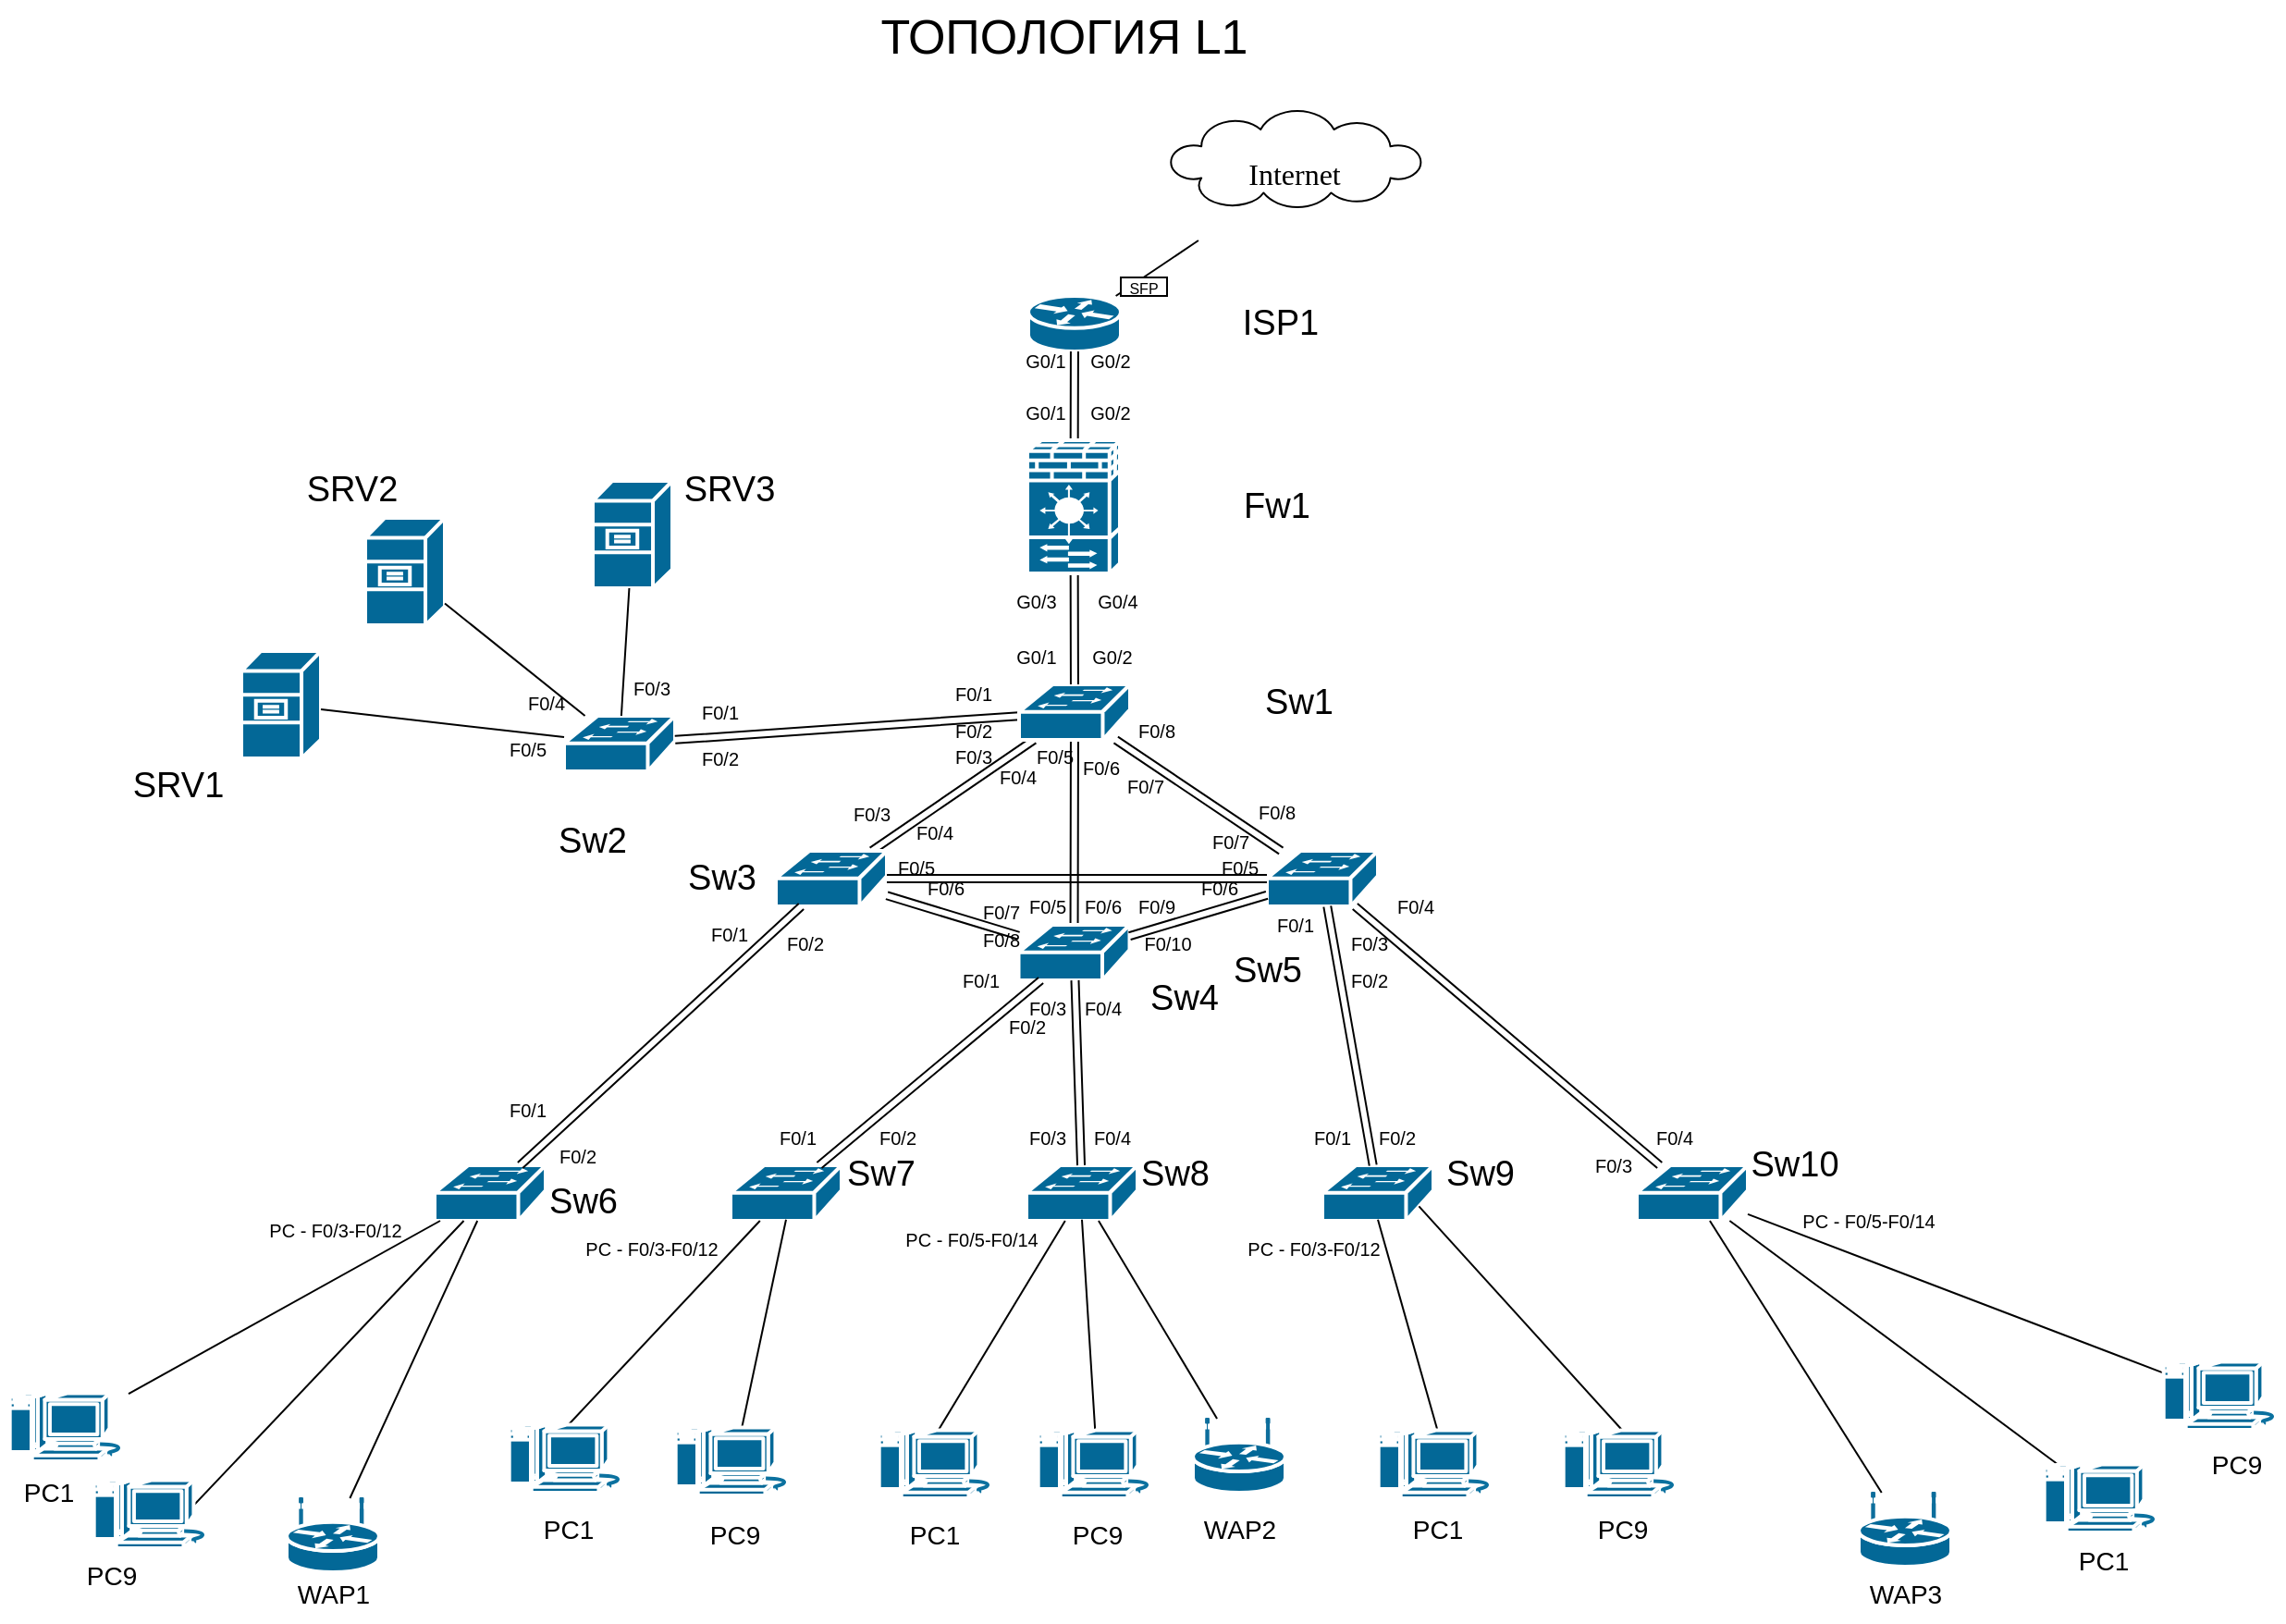 <mxfile version="24.3.1" type="google">
  <diagram name="Страница — 1" id="L74SnRRmwq9o9S75lbGC">
    <mxGraphModel grid="1" page="1" gridSize="10" guides="1" tooltips="1" connect="1" arrows="1" fold="1" pageScale="1" pageWidth="827" pageHeight="1169" math="0" shadow="0">
      <root>
        <mxCell id="0" />
        <mxCell id="1" parent="0" />
        <mxCell id="QaenVO4siS9VH7mCYYPl-3" value="" style="shape=mxgraph.cisco.routers.wireless_router;sketch=0;html=1;pointerEvents=1;dashed=0;fillColor=#036897;strokeColor=#ffffff;strokeWidth=2;verticalLabelPosition=bottom;verticalAlign=top;align=center;outlineConnect=0;" vertex="1" parent="1">
          <mxGeometry x="-60" y="1000" width="50" height="40" as="geometry" />
        </mxCell>
        <mxCell id="QaenVO4siS9VH7mCYYPl-4" value="" style="shape=mxgraph.cisco.switches.workgroup_switch;sketch=0;html=1;pointerEvents=1;dashed=0;fillColor=#036897;strokeColor=#ffffff;strokeWidth=2;verticalLabelPosition=bottom;verticalAlign=top;align=center;outlineConnect=0;" vertex="1" parent="1">
          <mxGeometry x="20" y="820" width="60" height="30" as="geometry" />
        </mxCell>
        <mxCell id="QaenVO4siS9VH7mCYYPl-8" value="" style="group;verticalAlign=top;fontFamily=Times New Roman;" vertex="1" connectable="0" parent="1">
          <mxGeometry x="410" y="250" width="144" height="70" as="geometry" />
        </mxCell>
        <mxCell id="QaenVO4siS9VH7mCYYPl-6" value="&lt;p style=&quot;line-height: 160%;&quot;&gt;&lt;font style=&quot;font-size: 16px;&quot; face=&quot;Times New Roman&quot;&gt;Internet&lt;/font&gt;&lt;/p&gt;" style="whiteSpace=wrap;html=1;shape=mxgraph.basic.cloud_callout;align=center;" vertex="1" parent="QaenVO4siS9VH7mCYYPl-8">
          <mxGeometry x="6.128" width="137.872" height="70" as="geometry" />
        </mxCell>
        <mxCell id="QaenVO4siS9VH7mCYYPl-7" value="" style="rounded=0;whiteSpace=wrap;html=1;fontColor=#FFFFFF;strokeColor=#FFFFFF;" vertex="1" parent="QaenVO4siS9VH7mCYYPl-8">
          <mxGeometry y="52.5" width="45.957" height="17.5" as="geometry" />
        </mxCell>
        <mxCell id="QaenVO4siS9VH7mCYYPl-14" value="" style="shape=mxgraph.cisco.routers.router;sketch=0;html=1;pointerEvents=1;dashed=0;fillColor=#036897;strokeColor=#ffffff;strokeWidth=2;verticalLabelPosition=bottom;verticalAlign=top;align=center;outlineConnect=0;" vertex="1" parent="1">
          <mxGeometry x="341" y="350" width="50" height="30" as="geometry" />
        </mxCell>
        <mxCell id="QaenVO4siS9VH7mCYYPl-16" value="" style="shape=mxgraph.cisco.switches.workgroup_switch;sketch=0;html=1;pointerEvents=1;dashed=0;fillColor=#036897;strokeColor=#ffffff;strokeWidth=2;verticalLabelPosition=bottom;verticalAlign=top;align=center;outlineConnect=0;" vertex="1" parent="1">
          <mxGeometry x="180" y="820" width="60" height="30" as="geometry" />
        </mxCell>
        <mxCell id="QaenVO4siS9VH7mCYYPl-17" value="" style="shape=mxgraph.cisco.switches.workgroup_switch;sketch=0;html=1;pointerEvents=1;dashed=0;fillColor=#036897;strokeColor=#ffffff;strokeWidth=2;verticalLabelPosition=bottom;verticalAlign=top;align=center;outlineConnect=0;" vertex="1" parent="1">
          <mxGeometry x="340" y="820" width="60" height="30" as="geometry" />
        </mxCell>
        <mxCell id="QaenVO4siS9VH7mCYYPl-18" value="" style="shape=mxgraph.cisco.switches.workgroup_switch;sketch=0;html=1;pointerEvents=1;dashed=0;fillColor=#036897;strokeColor=#ffffff;strokeWidth=2;verticalLabelPosition=bottom;verticalAlign=top;align=center;outlineConnect=0;" vertex="1" parent="1">
          <mxGeometry x="500" y="820" width="60" height="30" as="geometry" />
        </mxCell>
        <mxCell id="QaenVO4siS9VH7mCYYPl-19" value="" style="shape=mxgraph.cisco.switches.workgroup_switch;sketch=0;html=1;pointerEvents=1;dashed=0;fillColor=#036897;strokeColor=#ffffff;strokeWidth=2;verticalLabelPosition=bottom;verticalAlign=top;align=center;outlineConnect=0;" vertex="1" parent="1">
          <mxGeometry x="670" y="820" width="60" height="30" as="geometry" />
        </mxCell>
        <mxCell id="QaenVO4siS9VH7mCYYPl-20" value="" style="shape=mxgraph.cisco.routers.wireless_router;sketch=0;html=1;pointerEvents=1;dashed=0;fillColor=#036897;strokeColor=#ffffff;strokeWidth=2;verticalLabelPosition=bottom;verticalAlign=top;align=center;outlineConnect=0;" vertex="1" parent="1">
          <mxGeometry x="790" y="997" width="50" height="40" as="geometry" />
        </mxCell>
        <mxCell id="QaenVO4siS9VH7mCYYPl-21" value="" style="shape=mxgraph.cisco.routers.wireless_router;sketch=0;html=1;pointerEvents=1;dashed=0;fillColor=#036897;strokeColor=#ffffff;strokeWidth=2;verticalLabelPosition=bottom;verticalAlign=top;align=center;outlineConnect=0;" vertex="1" parent="1">
          <mxGeometry x="430" y="957" width="50" height="40" as="geometry" />
        </mxCell>
        <mxCell id="QaenVO4siS9VH7mCYYPl-34" value="" style="endArrow=none;html=1;rounded=0;shape=link;" edge="1" parent="1" source="SH7mHOmY0YoXLgwf_8YF-17" target="mweBj8knnKhivHX_sm4Q-7">
          <mxGeometry width="50" height="50" relative="1" as="geometry">
            <mxPoint x="430" y="640" as="sourcePoint" />
            <mxPoint x="480" y="590" as="targetPoint" />
          </mxGeometry>
        </mxCell>
        <mxCell id="QaenVO4siS9VH7mCYYPl-35" value="" style="endArrow=none;html=1;rounded=0;shape=link;" edge="1" parent="1" source="mweBj8knnKhivHX_sm4Q-6" target="SH7mHOmY0YoXLgwf_8YF-17">
          <mxGeometry width="50" height="50" relative="1" as="geometry">
            <mxPoint x="210" y="600" as="sourcePoint" />
            <mxPoint x="260" y="550" as="targetPoint" />
          </mxGeometry>
        </mxCell>
        <mxCell id="QaenVO4siS9VH7mCYYPl-38" style="edgeStyle=orthogonalEdgeStyle;rounded=0;orthogonalLoop=1;jettySize=auto;html=1;exitX=0.5;exitY=1;exitDx=0;exitDy=0;exitPerimeter=0;" edge="1" parent="1" source="QaenVO4siS9VH7mCYYPl-21" target="QaenVO4siS9VH7mCYYPl-21">
          <mxGeometry relative="1" as="geometry" />
        </mxCell>
        <mxCell id="QaenVO4siS9VH7mCYYPl-40" value="" style="endArrow=none;html=1;rounded=0;shape=link;" edge="1" parent="1" source="mweBj8knnKhivHX_sm4Q-8" target="SH7mHOmY0YoXLgwf_8YF-17">
          <mxGeometry width="50" height="50" relative="1" as="geometry">
            <mxPoint x="230" y="600" as="sourcePoint" />
            <mxPoint x="280" y="550" as="targetPoint" />
          </mxGeometry>
        </mxCell>
        <mxCell id="QaenVO4siS9VH7mCYYPl-41" value="" style="endArrow=none;html=1;rounded=0;entryX=0.5;entryY=1;entryDx=0;entryDy=0;entryPerimeter=0;" edge="1" parent="1" source="QaenVO4siS9VH7mCYYPl-4" target="hCA_CuVUp_1DTXwcT2jg-3">
          <mxGeometry width="50" height="50" relative="1" as="geometry">
            <mxPoint x="-10" y="1008.741" as="sourcePoint" />
            <mxPoint x="5" y="960" as="targetPoint" />
          </mxGeometry>
        </mxCell>
        <mxCell id="QaenVO4siS9VH7mCYYPl-42" value="" style="endArrow=none;html=1;rounded=0;" edge="1" parent="1" source="QaenVO4siS9VH7mCYYPl-4" target="hCA_CuVUp_1DTXwcT2jg-2">
          <mxGeometry width="50" height="50" relative="1" as="geometry">
            <mxPoint x="-10" y="1015" as="sourcePoint" />
            <mxPoint x="-79.25" y="980" as="targetPoint" />
          </mxGeometry>
        </mxCell>
        <mxCell id="QaenVO4siS9VH7mCYYPl-43" value="" style="endArrow=none;html=1;rounded=0;" edge="1" parent="1" source="QaenVO4siS9VH7mCYYPl-3" target="QaenVO4siS9VH7mCYYPl-4">
          <mxGeometry width="50" height="50" relative="1" as="geometry">
            <mxPoint x="160" y="990" as="sourcePoint" />
            <mxPoint x="7.772" y="1000" as="targetPoint" />
          </mxGeometry>
        </mxCell>
        <mxCell id="QaenVO4siS9VH7mCYYPl-44" value="" style="endArrow=none;html=1;rounded=0;exitX=0.5;exitY=0.01;exitDx=0;exitDy=0;exitPerimeter=0;" edge="1" parent="1" source="hCA_CuVUp_1DTXwcT2jg-4" target="QaenVO4siS9VH7mCYYPl-16">
          <mxGeometry width="50" height="50" relative="1" as="geometry">
            <mxPoint x="140" y="940" as="sourcePoint" />
            <mxPoint x="310" y="840" as="targetPoint" />
          </mxGeometry>
        </mxCell>
        <mxCell id="QaenVO4siS9VH7mCYYPl-45" value="" style="endArrow=none;html=1;rounded=0;entryX=0.5;entryY=0.98;entryDx=0;entryDy=0;entryPerimeter=0;" edge="1" parent="1" source="hCA_CuVUp_1DTXwcT2jg-5" target="QaenVO4siS9VH7mCYYPl-16">
          <mxGeometry width="50" height="50" relative="1" as="geometry">
            <mxPoint x="335" y="930.0" as="sourcePoint" />
            <mxPoint x="420" y="720" as="targetPoint" />
          </mxGeometry>
        </mxCell>
        <mxCell id="QaenVO4siS9VH7mCYYPl-46" value="" style="endArrow=none;html=1;rounded=0;exitX=0.5;exitY=0.01;exitDx=0;exitDy=0;exitPerimeter=0;" edge="1" parent="1" source="hCA_CuVUp_1DTXwcT2jg-6" target="QaenVO4siS9VH7mCYYPl-17">
          <mxGeometry width="50" height="50" relative="1" as="geometry">
            <mxPoint x="380" y="780" as="sourcePoint" />
            <mxPoint x="430" y="730" as="targetPoint" />
          </mxGeometry>
        </mxCell>
        <mxCell id="QaenVO4siS9VH7mCYYPl-47" value="" style="endArrow=none;html=1;rounded=0;entryX=0.5;entryY=0.98;entryDx=0;entryDy=0;entryPerimeter=0;" edge="1" parent="1" source="hCA_CuVUp_1DTXwcT2jg-7" target="QaenVO4siS9VH7mCYYPl-17">
          <mxGeometry width="50" height="50" relative="1" as="geometry">
            <mxPoint x="508.671" y="930.0" as="sourcePoint" />
            <mxPoint x="470" y="830" as="targetPoint" />
          </mxGeometry>
        </mxCell>
        <mxCell id="QaenVO4siS9VH7mCYYPl-48" value="" style="endArrow=none;html=1;rounded=0;exitX=0.5;exitY=0.01;exitDx=0;exitDy=0;exitPerimeter=0;entryX=0.5;entryY=0.98;entryDx=0;entryDy=0;entryPerimeter=0;" edge="1" parent="1" source="hCA_CuVUp_1DTXwcT2jg-8" target="QaenVO4siS9VH7mCYYPl-18">
          <mxGeometry width="50" height="50" relative="1" as="geometry">
            <mxPoint x="400" y="800" as="sourcePoint" />
            <mxPoint x="450" y="750" as="targetPoint" />
          </mxGeometry>
        </mxCell>
        <mxCell id="QaenVO4siS9VH7mCYYPl-49" value="" style="endArrow=none;html=1;rounded=0;exitX=0.5;exitY=0.01;exitDx=0;exitDy=0;exitPerimeter=0;entryX=0.87;entryY=0.74;entryDx=0;entryDy=0;entryPerimeter=0;" edge="1" parent="1" source="hCA_CuVUp_1DTXwcT2jg-9" target="QaenVO4siS9VH7mCYYPl-18">
          <mxGeometry width="50" height="50" relative="1" as="geometry">
            <mxPoint x="410" y="810" as="sourcePoint" />
            <mxPoint x="460" y="760" as="targetPoint" />
          </mxGeometry>
        </mxCell>
        <mxCell id="QaenVO4siS9VH7mCYYPl-50" value="" style="endArrow=none;html=1;rounded=0;" edge="1" parent="1" source="hCA_CuVUp_1DTXwcT2jg-10" target="QaenVO4siS9VH7mCYYPl-19">
          <mxGeometry width="50" height="50" relative="1" as="geometry">
            <mxPoint x="330" y="880" as="sourcePoint" />
            <mxPoint x="380" y="830" as="targetPoint" />
          </mxGeometry>
        </mxCell>
        <mxCell id="QaenVO4siS9VH7mCYYPl-51" value="" style="endArrow=none;html=1;rounded=0;" edge="1" parent="1" source="QaenVO4siS9VH7mCYYPl-19" target="hCA_CuVUp_1DTXwcT2jg-11">
          <mxGeometry width="50" height="50" relative="1" as="geometry">
            <mxPoint x="340" y="890" as="sourcePoint" />
            <mxPoint x="930" y="800" as="targetPoint" />
          </mxGeometry>
        </mxCell>
        <mxCell id="QaenVO4siS9VH7mCYYPl-52" value="" style="endArrow=none;html=1;rounded=0;" edge="1" parent="1" source="QaenVO4siS9VH7mCYYPl-20" target="QaenVO4siS9VH7mCYYPl-19">
          <mxGeometry width="50" height="50" relative="1" as="geometry">
            <mxPoint x="350" y="900" as="sourcePoint" />
            <mxPoint x="400" y="850" as="targetPoint" />
          </mxGeometry>
        </mxCell>
        <mxCell id="hCA_CuVUp_1DTXwcT2jg-2" value="" style="shape=mxgraph.cisco.computers_and_peripherals.macintosh;sketch=0;html=1;pointerEvents=1;dashed=0;fillColor=#036897;strokeColor=#ffffff;strokeWidth=2;verticalLabelPosition=bottom;verticalAlign=top;align=center;outlineConnect=0;" vertex="1" parent="1">
          <mxGeometry x="-210" y="943" width="64.5" height="37" as="geometry" />
        </mxCell>
        <mxCell id="hCA_CuVUp_1DTXwcT2jg-3" value="" style="shape=mxgraph.cisco.computers_and_peripherals.macintosh;sketch=0;html=1;pointerEvents=1;dashed=0;fillColor=#036897;strokeColor=#ffffff;strokeWidth=2;verticalLabelPosition=bottom;verticalAlign=top;align=center;outlineConnect=0;" vertex="1" parent="1">
          <mxGeometry x="-164.5" y="990" width="64.5" height="37" as="geometry" />
        </mxCell>
        <mxCell id="hCA_CuVUp_1DTXwcT2jg-4" value="" style="shape=mxgraph.cisco.computers_and_peripherals.macintosh;sketch=0;html=1;pointerEvents=1;dashed=0;fillColor=#036897;strokeColor=#ffffff;strokeWidth=2;verticalLabelPosition=bottom;verticalAlign=top;align=center;outlineConnect=0;" vertex="1" parent="1">
          <mxGeometry x="60" y="960" width="64.5" height="37" as="geometry" />
        </mxCell>
        <mxCell id="hCA_CuVUp_1DTXwcT2jg-5" value="" style="shape=mxgraph.cisco.computers_and_peripherals.macintosh;sketch=0;html=1;pointerEvents=1;dashed=0;fillColor=#036897;strokeColor=#ffffff;strokeWidth=2;verticalLabelPosition=bottom;verticalAlign=top;align=center;outlineConnect=0;" vertex="1" parent="1">
          <mxGeometry x="150" y="961.5" width="64.5" height="37" as="geometry" />
        </mxCell>
        <mxCell id="hCA_CuVUp_1DTXwcT2jg-6" value="" style="shape=mxgraph.cisco.computers_and_peripherals.macintosh;sketch=0;html=1;pointerEvents=1;dashed=0;fillColor=#036897;strokeColor=#ffffff;strokeWidth=2;verticalLabelPosition=bottom;verticalAlign=top;align=center;outlineConnect=0;" vertex="1" parent="1">
          <mxGeometry x="260" y="963" width="64.5" height="37" as="geometry" />
        </mxCell>
        <mxCell id="hCA_CuVUp_1DTXwcT2jg-7" value="" style="shape=mxgraph.cisco.computers_and_peripherals.macintosh;sketch=0;html=1;pointerEvents=1;dashed=0;fillColor=#036897;strokeColor=#ffffff;strokeWidth=2;verticalLabelPosition=bottom;verticalAlign=top;align=center;outlineConnect=0;" vertex="1" parent="1">
          <mxGeometry x="346" y="963" width="64.5" height="37" as="geometry" />
        </mxCell>
        <mxCell id="hCA_CuVUp_1DTXwcT2jg-8" value="" style="shape=mxgraph.cisco.computers_and_peripherals.macintosh;sketch=0;html=1;pointerEvents=1;dashed=0;fillColor=#036897;strokeColor=#ffffff;strokeWidth=2;verticalLabelPosition=bottom;verticalAlign=top;align=center;outlineConnect=0;" vertex="1" parent="1">
          <mxGeometry x="530" y="963" width="64.5" height="37" as="geometry" />
        </mxCell>
        <mxCell id="hCA_CuVUp_1DTXwcT2jg-9" value="" style="shape=mxgraph.cisco.computers_and_peripherals.macintosh;sketch=0;html=1;pointerEvents=1;dashed=0;fillColor=#036897;strokeColor=#ffffff;strokeWidth=2;verticalLabelPosition=bottom;verticalAlign=top;align=center;outlineConnect=0;" vertex="1" parent="1">
          <mxGeometry x="630" y="963" width="64.5" height="37" as="geometry" />
        </mxCell>
        <mxCell id="hCA_CuVUp_1DTXwcT2jg-10" value="" style="shape=mxgraph.cisco.computers_and_peripherals.macintosh;sketch=0;html=1;pointerEvents=1;dashed=0;fillColor=#036897;strokeColor=#ffffff;strokeWidth=2;verticalLabelPosition=bottom;verticalAlign=top;align=center;outlineConnect=0;" vertex="1" parent="1">
          <mxGeometry x="954.5" y="926" width="64.5" height="37" as="geometry" />
        </mxCell>
        <mxCell id="hCA_CuVUp_1DTXwcT2jg-11" value="" style="shape=mxgraph.cisco.computers_and_peripherals.macintosh;sketch=0;html=1;pointerEvents=1;dashed=0;fillColor=#036897;strokeColor=#ffffff;strokeWidth=2;verticalLabelPosition=bottom;verticalAlign=top;align=center;outlineConnect=0;" vertex="1" parent="1">
          <mxGeometry x="890" y="981.5" width="64.5" height="37" as="geometry" />
        </mxCell>
        <mxCell id="SH7mHOmY0YoXLgwf_8YF-3" value="" style="endArrow=none;html=1;rounded=0;" edge="1" parent="1" source="QaenVO4siS9VH7mCYYPl-21" target="QaenVO4siS9VH7mCYYPl-17">
          <mxGeometry width="50" height="50" relative="1" as="geometry">
            <mxPoint x="522" y="943" as="sourcePoint" />
            <mxPoint x="490" y="849" as="targetPoint" />
          </mxGeometry>
        </mxCell>
        <mxCell id="SH7mHOmY0YoXLgwf_8YF-6" value="" style="shape=mxgraph.cisco.switches.workgroup_switch;sketch=0;html=1;pointerEvents=1;dashed=0;fillColor=#036897;strokeColor=#ffffff;strokeWidth=2;verticalLabelPosition=bottom;verticalAlign=top;align=center;outlineConnect=0;" vertex="1" parent="1">
          <mxGeometry x="90" y="577" width="60" height="30" as="geometry" />
        </mxCell>
        <mxCell id="SH7mHOmY0YoXLgwf_8YF-9" value="" style="endArrow=none;html=1;rounded=0;shape=link;" edge="1" parent="1" source="SH7mHOmY0YoXLgwf_8YF-17" target="SH7mHOmY0YoXLgwf_8YF-6">
          <mxGeometry width="50" height="50" relative="1" as="geometry">
            <mxPoint x="850" y="630" as="sourcePoint" />
            <mxPoint x="900" y="580" as="targetPoint" />
          </mxGeometry>
        </mxCell>
        <mxCell id="SH7mHOmY0YoXLgwf_8YF-10" value="" style="shape=mxgraph.cisco.servers.file_server;sketch=0;html=1;pointerEvents=1;dashed=0;fillColor=#036897;strokeColor=#ffffff;strokeWidth=2;verticalLabelPosition=bottom;verticalAlign=top;align=center;outlineConnect=0;" vertex="1" parent="1">
          <mxGeometry x="-17.5" y="470" width="43" height="58" as="geometry" />
        </mxCell>
        <mxCell id="SH7mHOmY0YoXLgwf_8YF-11" value="" style="shape=mxgraph.cisco.servers.file_server;sketch=0;html=1;pointerEvents=1;dashed=0;fillColor=#036897;strokeColor=#ffffff;strokeWidth=2;verticalLabelPosition=bottom;verticalAlign=top;align=center;outlineConnect=0;" vertex="1" parent="1">
          <mxGeometry x="105.5" y="450" width="43" height="58" as="geometry" />
        </mxCell>
        <mxCell id="SH7mHOmY0YoXLgwf_8YF-12" value="" style="shape=mxgraph.cisco.servers.file_server;sketch=0;html=1;pointerEvents=1;dashed=0;fillColor=#036897;strokeColor=#ffffff;strokeWidth=2;verticalLabelPosition=bottom;verticalAlign=top;align=center;outlineConnect=0;" vertex="1" parent="1">
          <mxGeometry x="-84.5" y="542" width="43" height="58" as="geometry" />
        </mxCell>
        <mxCell id="SH7mHOmY0YoXLgwf_8YF-13" value="" style="endArrow=none;html=1;rounded=0;" edge="1" parent="1" source="SH7mHOmY0YoXLgwf_8YF-6" target="SH7mHOmY0YoXLgwf_8YF-10">
          <mxGeometry width="50" height="50" relative="1" as="geometry">
            <mxPoint x="-7" y="615" as="sourcePoint" />
            <mxPoint x="43" y="565" as="targetPoint" />
          </mxGeometry>
        </mxCell>
        <mxCell id="SH7mHOmY0YoXLgwf_8YF-14" value="" style="endArrow=none;html=1;rounded=0;" edge="1" parent="1" source="SH7mHOmY0YoXLgwf_8YF-6" target="SH7mHOmY0YoXLgwf_8YF-11">
          <mxGeometry width="50" height="50" relative="1" as="geometry">
            <mxPoint x="-37" y="605" as="sourcePoint" />
            <mxPoint x="13" y="555" as="targetPoint" />
          </mxGeometry>
        </mxCell>
        <mxCell id="SH7mHOmY0YoXLgwf_8YF-15" value="" style="endArrow=none;html=1;rounded=0;" edge="1" parent="1" source="SH7mHOmY0YoXLgwf_8YF-6" target="SH7mHOmY0YoXLgwf_8YF-12">
          <mxGeometry width="50" height="50" relative="1" as="geometry">
            <mxPoint x="-27" y="615" as="sourcePoint" />
            <mxPoint x="23" y="565" as="targetPoint" />
          </mxGeometry>
        </mxCell>
        <mxCell id="SH7mHOmY0YoXLgwf_8YF-17" value="" style="shape=mxgraph.cisco.switches.workgroup_switch;sketch=0;html=1;pointerEvents=1;dashed=0;fillColor=#036897;strokeColor=#ffffff;strokeWidth=2;verticalLabelPosition=bottom;verticalAlign=top;align=center;outlineConnect=0;" vertex="1" parent="1">
          <mxGeometry x="336" y="560" width="60" height="30" as="geometry" />
        </mxCell>
        <mxCell id="SH7mHOmY0YoXLgwf_8YF-28" value="" style="endArrow=none;html=1;rounded=0;shape=link;" edge="1" parent="1" source="SH7mHOmY0YoXLgwf_8YF-17" target="mweBj8knnKhivHX_sm4Q-1">
          <mxGeometry width="50" height="50" relative="1" as="geometry">
            <mxPoint x="230" y="550" as="sourcePoint" />
            <mxPoint x="366" y="500" as="targetPoint" />
          </mxGeometry>
        </mxCell>
        <mxCell id="SH7mHOmY0YoXLgwf_8YF-29" value="" style="endArrow=none;html=1;rounded=0;shape=link;" edge="1" parent="1" source="mweBj8knnKhivHX_sm4Q-1" target="QaenVO4siS9VH7mCYYPl-14">
          <mxGeometry width="50" height="50" relative="1" as="geometry">
            <mxPoint x="366" y="440" as="sourcePoint" />
            <mxPoint x="280" y="430" as="targetPoint" />
          </mxGeometry>
        </mxCell>
        <mxCell id="mweBj8knnKhivHX_sm4Q-1" value="" style="shape=mxgraph.cisco.controllers_and_modules.firewall_service_module_(fwsm);sketch=0;html=1;pointerEvents=1;dashed=0;fillColor=#036897;strokeColor=#ffffff;strokeWidth=2;verticalLabelPosition=bottom;verticalAlign=top;align=center;outlineConnect=0;" vertex="1" parent="1">
          <mxGeometry x="340.5" y="428" width="50.5" height="72" as="geometry" />
        </mxCell>
        <mxCell id="mweBj8knnKhivHX_sm4Q-6" value="" style="shape=mxgraph.cisco.switches.workgroup_switch;sketch=0;html=1;pointerEvents=1;dashed=0;fillColor=#036897;strokeColor=#ffffff;strokeWidth=2;verticalLabelPosition=bottom;verticalAlign=top;align=center;outlineConnect=0;" vertex="1" parent="1">
          <mxGeometry x="204.5" y="650" width="60" height="30" as="geometry" />
        </mxCell>
        <mxCell id="mweBj8knnKhivHX_sm4Q-7" value="" style="shape=mxgraph.cisco.switches.workgroup_switch;sketch=0;html=1;pointerEvents=1;dashed=0;fillColor=#036897;strokeColor=#ffffff;strokeWidth=2;verticalLabelPosition=bottom;verticalAlign=top;align=center;outlineConnect=0;" vertex="1" parent="1">
          <mxGeometry x="335.75" y="690" width="60" height="30" as="geometry" />
        </mxCell>
        <mxCell id="mweBj8knnKhivHX_sm4Q-8" value="" style="shape=mxgraph.cisco.switches.workgroup_switch;sketch=0;html=1;pointerEvents=1;dashed=0;fillColor=#036897;strokeColor=#ffffff;strokeWidth=2;verticalLabelPosition=bottom;verticalAlign=top;align=center;outlineConnect=0;" vertex="1" parent="1">
          <mxGeometry x="470" y="650" width="60" height="30" as="geometry" />
        </mxCell>
        <mxCell id="mweBj8knnKhivHX_sm4Q-10" value="" style="endArrow=none;html=1;rounded=0;shape=link;" edge="1" parent="1" source="mweBj8knnKhivHX_sm4Q-6" target="mweBj8knnKhivHX_sm4Q-8">
          <mxGeometry width="50" height="50" relative="1" as="geometry">
            <mxPoint x="-190" y="700" as="sourcePoint" />
            <mxPoint x="-140" y="650" as="targetPoint" />
          </mxGeometry>
        </mxCell>
        <mxCell id="mweBj8knnKhivHX_sm4Q-11" value="" style="endArrow=none;html=1;rounded=0;shape=link;" edge="1" parent="1" source="mweBj8knnKhivHX_sm4Q-7" target="mweBj8knnKhivHX_sm4Q-6">
          <mxGeometry width="50" height="50" relative="1" as="geometry">
            <mxPoint x="-160" y="640" as="sourcePoint" />
            <mxPoint x="-110" y="590" as="targetPoint" />
          </mxGeometry>
        </mxCell>
        <mxCell id="mweBj8knnKhivHX_sm4Q-12" value="" style="endArrow=none;html=1;rounded=0;shape=link;" edge="1" parent="1" source="mweBj8knnKhivHX_sm4Q-7" target="mweBj8knnKhivHX_sm4Q-8">
          <mxGeometry width="50" height="50" relative="1" as="geometry">
            <mxPoint x="-130" y="710" as="sourcePoint" />
            <mxPoint x="-80" y="660" as="targetPoint" />
          </mxGeometry>
        </mxCell>
        <mxCell id="mweBj8knnKhivHX_sm4Q-23" value="&lt;font style=&quot;font-size: 19px;&quot;&gt;ISP1&lt;/font&gt;" style="text;html=1;align=center;verticalAlign=middle;resizable=0;points=[];autosize=1;strokeColor=none;fillColor=none;" vertex="1" parent="1">
          <mxGeometry x="442" y="345" width="70" height="40" as="geometry" />
        </mxCell>
        <mxCell id="mweBj8knnKhivHX_sm4Q-24" value="&lt;font style=&quot;font-size: 19px;&quot;&gt;Fw1&lt;/font&gt;" style="text;html=1;align=center;verticalAlign=middle;resizable=0;points=[];autosize=1;strokeColor=none;fillColor=none;" vertex="1" parent="1">
          <mxGeometry x="445" y="444" width="60" height="40" as="geometry" />
        </mxCell>
        <mxCell id="mweBj8knnKhivHX_sm4Q-25" value="&lt;font style=&quot;font-size: 19px;&quot;&gt;Sw1&lt;/font&gt;" style="text;html=1;align=center;verticalAlign=middle;resizable=0;points=[];autosize=1;strokeColor=none;fillColor=none;" vertex="1" parent="1">
          <mxGeometry x="457" y="550" width="60" height="40" as="geometry" />
        </mxCell>
        <mxCell id="mweBj8knnKhivHX_sm4Q-27" value="&lt;font style=&quot;font-size: 19px;&quot;&gt;Sw3&lt;/font&gt;" style="text;html=1;align=center;verticalAlign=middle;resizable=0;points=[];autosize=1;strokeColor=none;fillColor=none;" vertex="1" parent="1">
          <mxGeometry x="145" y="645" width="60" height="40" as="geometry" />
        </mxCell>
        <mxCell id="mweBj8knnKhivHX_sm4Q-28" value="&lt;font style=&quot;font-size: 19px;&quot;&gt;Sw4&lt;/font&gt;" style="text;html=1;align=center;verticalAlign=middle;resizable=0;points=[];autosize=1;strokeColor=none;fillColor=none;" vertex="1" parent="1">
          <mxGeometry x="395" y="710" width="60" height="40" as="geometry" />
        </mxCell>
        <mxCell id="mweBj8knnKhivHX_sm4Q-29" value="&lt;font style=&quot;font-size: 19px;&quot;&gt;Sw5&lt;/font&gt;" style="text;html=1;align=center;verticalAlign=middle;resizable=0;points=[];autosize=1;strokeColor=none;fillColor=none;" vertex="1" parent="1">
          <mxGeometry x="440" y="695" width="60" height="40" as="geometry" />
        </mxCell>
        <mxCell id="mweBj8knnKhivHX_sm4Q-30" value="&lt;font style=&quot;font-size: 19px;&quot;&gt;Sw2&lt;/font&gt;" style="text;html=1;align=center;verticalAlign=middle;resizable=0;points=[];autosize=1;strokeColor=none;fillColor=none;" vertex="1" parent="1">
          <mxGeometry x="75" y="625" width="60" height="40" as="geometry" />
        </mxCell>
        <mxCell id="mweBj8knnKhivHX_sm4Q-31" value="&lt;font style=&quot;font-size: 19px;&quot;&gt;Sw6&lt;/font&gt;" style="text;html=1;align=center;verticalAlign=middle;resizable=0;points=[];autosize=1;strokeColor=none;fillColor=none;" vertex="1" parent="1">
          <mxGeometry x="69.5" y="820" width="60" height="40" as="geometry" />
        </mxCell>
        <mxCell id="mweBj8knnKhivHX_sm4Q-32" value="&lt;font style=&quot;font-size: 19px;&quot;&gt;Sw7&lt;/font&gt;" style="text;html=1;align=center;verticalAlign=middle;resizable=0;points=[];autosize=1;strokeColor=none;fillColor=none;" vertex="1" parent="1">
          <mxGeometry x="230.75" y="805" width="60" height="40" as="geometry" />
        </mxCell>
        <mxCell id="mweBj8knnKhivHX_sm4Q-33" value="&lt;font style=&quot;font-size: 19px;&quot;&gt;Sw8&lt;/font&gt;" style="text;html=1;align=center;verticalAlign=middle;resizable=0;points=[];autosize=1;strokeColor=none;fillColor=none;" vertex="1" parent="1">
          <mxGeometry x="390" y="805" width="60" height="40" as="geometry" />
        </mxCell>
        <mxCell id="mweBj8knnKhivHX_sm4Q-34" value="&lt;font style=&quot;font-size: 19px;&quot;&gt;Sw9&lt;/font&gt;" style="text;html=1;align=center;verticalAlign=middle;resizable=0;points=[];autosize=1;strokeColor=none;fillColor=none;" vertex="1" parent="1">
          <mxGeometry x="555" y="805" width="60" height="40" as="geometry" />
        </mxCell>
        <mxCell id="mweBj8knnKhivHX_sm4Q-35" value="&lt;font style=&quot;font-size: 19px;&quot;&gt;Sw10&lt;/font&gt;" style="text;html=1;align=center;verticalAlign=middle;resizable=0;points=[];autosize=1;strokeColor=none;fillColor=none;" vertex="1" parent="1">
          <mxGeometry x="720" y="800" width="70" height="40" as="geometry" />
        </mxCell>
        <mxCell id="mweBj8knnKhivHX_sm4Q-36" value="&lt;font style=&quot;font-size: 19px;&quot;&gt;SRV1&lt;/font&gt;" style="text;html=1;align=center;verticalAlign=middle;resizable=0;points=[];autosize=1;strokeColor=none;fillColor=none;" vertex="1" parent="1">
          <mxGeometry x="-154.5" y="595" width="70" height="40" as="geometry" />
        </mxCell>
        <mxCell id="mweBj8knnKhivHX_sm4Q-37" value="&lt;font style=&quot;font-size: 19px;&quot;&gt;SRV2&lt;/font&gt;" style="text;html=1;align=center;verticalAlign=middle;resizable=0;points=[];autosize=1;strokeColor=none;fillColor=none;" vertex="1" parent="1">
          <mxGeometry x="-60" y="435" width="70" height="40" as="geometry" />
        </mxCell>
        <mxCell id="mweBj8knnKhivHX_sm4Q-38" value="&lt;font style=&quot;font-size: 19px;&quot;&gt;SRV3&lt;/font&gt;" style="text;html=1;align=center;verticalAlign=middle;resizable=0;points=[];autosize=1;strokeColor=none;fillColor=none;" vertex="1" parent="1">
          <mxGeometry x="143.5" y="435" width="70" height="40" as="geometry" />
        </mxCell>
        <mxCell id="mweBj8knnKhivHX_sm4Q-39" value="&lt;font style=&quot;font-size: 14px;&quot;&gt;PC1&lt;/font&gt;" style="text;html=1;align=center;verticalAlign=middle;resizable=0;points=[];autosize=1;strokeColor=none;fillColor=none;" vertex="1" parent="1">
          <mxGeometry x="-214.5" y="981.5" width="50" height="30" as="geometry" />
        </mxCell>
        <mxCell id="mweBj8knnKhivHX_sm4Q-40" value="&lt;font style=&quot;font-size: 14px;&quot;&gt;PC9&lt;/font&gt;" style="text;html=1;align=center;verticalAlign=middle;resizable=0;points=[];autosize=1;strokeColor=none;fillColor=none;" vertex="1" parent="1">
          <mxGeometry x="-180" y="1027" width="50" height="30" as="geometry" />
        </mxCell>
        <mxCell id="mweBj8knnKhivHX_sm4Q-41" value="&lt;font style=&quot;font-size: 14px;&quot;&gt;WAP1&lt;/font&gt;" style="text;html=1;align=center;verticalAlign=middle;resizable=0;points=[];autosize=1;strokeColor=none;fillColor=none;" vertex="1" parent="1">
          <mxGeometry x="-65" y="1037" width="60" height="30" as="geometry" />
        </mxCell>
        <mxCell id="mweBj8knnKhivHX_sm4Q-42" value="&lt;font style=&quot;font-size: 14px;&quot;&gt;WAP2&lt;/font&gt;" style="text;html=1;align=center;verticalAlign=middle;resizable=0;points=[];autosize=1;strokeColor=none;fillColor=none;" vertex="1" parent="1">
          <mxGeometry x="425" y="1002" width="60" height="30" as="geometry" />
        </mxCell>
        <mxCell id="mweBj8knnKhivHX_sm4Q-43" value="&lt;font style=&quot;font-size: 14px;&quot;&gt;WAP3&lt;/font&gt;" style="text;html=1;align=center;verticalAlign=middle;resizable=0;points=[];autosize=1;strokeColor=none;fillColor=none;" vertex="1" parent="1">
          <mxGeometry x="785" y="1037" width="60" height="30" as="geometry" />
        </mxCell>
        <mxCell id="mweBj8knnKhivHX_sm4Q-44" value="&lt;font style=&quot;font-size: 14px;&quot;&gt;PC1&lt;/font&gt;" style="text;html=1;align=center;verticalAlign=middle;resizable=0;points=[];autosize=1;strokeColor=none;fillColor=none;" vertex="1" parent="1">
          <mxGeometry x="67.25" y="1002" width="50" height="30" as="geometry" />
        </mxCell>
        <mxCell id="mweBj8knnKhivHX_sm4Q-45" value="&lt;font style=&quot;font-size: 14px;&quot;&gt;PC1&lt;/font&gt;" style="text;html=1;align=center;verticalAlign=middle;resizable=0;points=[];autosize=1;strokeColor=none;fillColor=none;" vertex="1" parent="1">
          <mxGeometry x="264.5" y="1005" width="50" height="30" as="geometry" />
        </mxCell>
        <mxCell id="mweBj8knnKhivHX_sm4Q-46" value="&lt;font style=&quot;font-size: 14px;&quot;&gt;PC1&lt;/font&gt;" style="text;html=1;align=center;verticalAlign=middle;resizable=0;points=[];autosize=1;strokeColor=none;fillColor=none;" vertex="1" parent="1">
          <mxGeometry x="537.25" y="1002" width="50" height="30" as="geometry" />
        </mxCell>
        <mxCell id="mweBj8knnKhivHX_sm4Q-47" value="&lt;font style=&quot;font-size: 14px;&quot;&gt;PC1&lt;/font&gt;" style="text;html=1;align=center;verticalAlign=middle;resizable=0;points=[];autosize=1;strokeColor=none;fillColor=none;" vertex="1" parent="1">
          <mxGeometry x="897.25" y="1018.5" width="50" height="30" as="geometry" />
        </mxCell>
        <mxCell id="mweBj8knnKhivHX_sm4Q-48" value="&lt;font style=&quot;font-size: 14px;&quot;&gt;PC9&lt;/font&gt;" style="text;html=1;align=center;verticalAlign=middle;resizable=0;points=[];autosize=1;strokeColor=none;fillColor=none;" vertex="1" parent="1">
          <mxGeometry x="157.25" y="1005" width="50" height="30" as="geometry" />
        </mxCell>
        <mxCell id="mweBj8knnKhivHX_sm4Q-49" value="&lt;font style=&quot;font-size: 14px;&quot;&gt;PC9&lt;/font&gt;" style="text;html=1;align=center;verticalAlign=middle;resizable=0;points=[];autosize=1;strokeColor=none;fillColor=none;" vertex="1" parent="1">
          <mxGeometry x="353.25" y="1005" width="50" height="30" as="geometry" />
        </mxCell>
        <mxCell id="mweBj8knnKhivHX_sm4Q-50" value="&lt;font style=&quot;font-size: 14px;&quot;&gt;PC9&lt;/font&gt;" style="text;html=1;align=center;verticalAlign=middle;resizable=0;points=[];autosize=1;strokeColor=none;fillColor=none;" vertex="1" parent="1">
          <mxGeometry x="637.25" y="1002" width="50" height="30" as="geometry" />
        </mxCell>
        <mxCell id="mweBj8knnKhivHX_sm4Q-51" value="&lt;font style=&quot;font-size: 14px;&quot;&gt;PC9&lt;/font&gt;" style="text;html=1;align=center;verticalAlign=middle;resizable=0;points=[];autosize=1;strokeColor=none;fillColor=none;" vertex="1" parent="1">
          <mxGeometry x="969" y="967" width="50" height="30" as="geometry" />
        </mxCell>
        <mxCell id="GuxH3T_5VxBRpinSBaEV-1" value="&lt;font style=&quot;font-size: 26px;&quot;&gt;ТОПОЛОГИЯ L1&lt;/font&gt;" style="text;html=1;align=center;verticalAlign=middle;resizable=0;points=[];autosize=1;strokeColor=none;fillColor=none;" vertex="1" parent="1">
          <mxGeometry x="250" y="190" width="220" height="40" as="geometry" />
        </mxCell>
        <mxCell id="JCI4BUGh_YTKmfH8SHvQ-1" value="" style="endArrow=none;html=1;rounded=0;shape=link;" edge="1" parent="1" source="QaenVO4siS9VH7mCYYPl-4" target="mweBj8knnKhivHX_sm4Q-6">
          <mxGeometry width="50" height="50" relative="1" as="geometry">
            <mxPoint x="20" y="780" as="sourcePoint" />
            <mxPoint x="70" y="730" as="targetPoint" />
          </mxGeometry>
        </mxCell>
        <mxCell id="JCI4BUGh_YTKmfH8SHvQ-2" value="" style="endArrow=none;html=1;rounded=0;shape=link;" edge="1" parent="1" source="QaenVO4siS9VH7mCYYPl-16" target="mweBj8knnKhivHX_sm4Q-7">
          <mxGeometry width="50" height="50" relative="1" as="geometry">
            <mxPoint x="210" y="790" as="sourcePoint" />
            <mxPoint x="260" y="740" as="targetPoint" />
          </mxGeometry>
        </mxCell>
        <mxCell id="JCI4BUGh_YTKmfH8SHvQ-3" value="" style="endArrow=none;html=1;rounded=0;shape=link;" edge="1" parent="1" source="QaenVO4siS9VH7mCYYPl-17" target="mweBj8knnKhivHX_sm4Q-7">
          <mxGeometry width="50" height="50" relative="1" as="geometry">
            <mxPoint x="310" y="830" as="sourcePoint" />
            <mxPoint x="360" y="780" as="targetPoint" />
          </mxGeometry>
        </mxCell>
        <mxCell id="JCI4BUGh_YTKmfH8SHvQ-4" value="" style="endArrow=none;html=1;rounded=0;shape=link;" edge="1" parent="1" source="QaenVO4siS9VH7mCYYPl-18" target="mweBj8knnKhivHX_sm4Q-8">
          <mxGeometry width="50" height="50" relative="1" as="geometry">
            <mxPoint x="450" y="800" as="sourcePoint" />
            <mxPoint x="500" y="750" as="targetPoint" />
          </mxGeometry>
        </mxCell>
        <mxCell id="JCI4BUGh_YTKmfH8SHvQ-5" value="" style="endArrow=none;html=1;rounded=0;shape=link;" edge="1" parent="1" source="QaenVO4siS9VH7mCYYPl-19" target="mweBj8knnKhivHX_sm4Q-8">
          <mxGeometry width="50" height="50" relative="1" as="geometry">
            <mxPoint x="560" y="790" as="sourcePoint" />
            <mxPoint x="610" y="740" as="targetPoint" />
          </mxGeometry>
        </mxCell>
        <mxCell id="ud0Qa6VdY__SOiLFlOuf-4" value="&lt;font style=&quot;font-size: 10px;&quot;&gt;G0/1&lt;/font&gt;" style="text;html=1;align=center;verticalAlign=middle;resizable=0;points=[];autosize=1;strokeColor=none;fillColor=none;" vertex="1" parent="1">
          <mxGeometry x="324.5" y="370" width="50" height="30" as="geometry" />
        </mxCell>
        <mxCell id="ud0Qa6VdY__SOiLFlOuf-5" value="&lt;font style=&quot;font-size: 10px;&quot;&gt;G0/2&lt;/font&gt;" style="text;html=1;align=center;verticalAlign=middle;resizable=0;points=[];autosize=1;strokeColor=none;fillColor=none;" vertex="1" parent="1">
          <mxGeometry x="360" y="370" width="50" height="30" as="geometry" />
        </mxCell>
        <mxCell id="ud0Qa6VdY__SOiLFlOuf-6" value="&lt;font style=&quot;font-size: 10px;&quot;&gt;G0/1&lt;/font&gt;" style="text;html=1;align=center;verticalAlign=middle;resizable=0;points=[];autosize=1;strokeColor=none;fillColor=none;" vertex="1" parent="1">
          <mxGeometry x="324.5" y="398" width="50" height="30" as="geometry" />
        </mxCell>
        <mxCell id="ud0Qa6VdY__SOiLFlOuf-7" value="&lt;font style=&quot;font-size: 10px;&quot;&gt;G0/2&lt;/font&gt;" style="text;html=1;align=center;verticalAlign=middle;resizable=0;points=[];autosize=1;strokeColor=none;fillColor=none;" vertex="1" parent="1">
          <mxGeometry x="360" y="398" width="50" height="30" as="geometry" />
        </mxCell>
        <mxCell id="ud0Qa6VdY__SOiLFlOuf-9" value="" style="endArrow=none;html=1;rounded=0;" edge="1" parent="1" source="QaenVO4siS9VH7mCYYPl-14" target="QaenVO4siS9VH7mCYYPl-6">
          <mxGeometry width="50" height="50" relative="1" as="geometry">
            <mxPoint x="388" y="350" as="sourcePoint" />
            <mxPoint x="433" y="320" as="targetPoint" />
          </mxGeometry>
        </mxCell>
        <mxCell id="ud0Qa6VdY__SOiLFlOuf-8" value="&lt;font style=&quot;font-size: 8px;&quot;&gt;SFP&lt;/font&gt;" style="rounded=0;whiteSpace=wrap;html=1;" vertex="1" parent="1">
          <mxGeometry x="391" y="340" width="25" height="10" as="geometry" />
        </mxCell>
        <mxCell id="ud0Qa6VdY__SOiLFlOuf-10" value="&lt;font style=&quot;font-size: 10px;&quot;&gt;G0/3&lt;/font&gt;" style="text;html=1;align=center;verticalAlign=middle;resizable=0;points=[];autosize=1;strokeColor=none;fillColor=none;" vertex="1" parent="1">
          <mxGeometry x="320" y="500" width="50" height="30" as="geometry" />
        </mxCell>
        <mxCell id="ud0Qa6VdY__SOiLFlOuf-11" value="&lt;font style=&quot;font-size: 10px;&quot;&gt;G0/4&lt;/font&gt;" style="text;html=1;align=center;verticalAlign=middle;resizable=0;points=[];autosize=1;strokeColor=none;fillColor=none;" vertex="1" parent="1">
          <mxGeometry x="364" y="500" width="50" height="30" as="geometry" />
        </mxCell>
        <mxCell id="ud0Qa6VdY__SOiLFlOuf-13" value="&lt;font style=&quot;font-size: 10px;&quot;&gt;G0/1&lt;/font&gt;" style="text;html=1;align=center;verticalAlign=middle;resizable=0;points=[];autosize=1;strokeColor=none;fillColor=none;" vertex="1" parent="1">
          <mxGeometry x="320" y="530" width="50" height="30" as="geometry" />
        </mxCell>
        <mxCell id="ud0Qa6VdY__SOiLFlOuf-14" value="&lt;font style=&quot;font-size: 10px;&quot;&gt;G0/2&lt;/font&gt;" style="text;html=1;align=center;verticalAlign=middle;resizable=0;points=[];autosize=1;strokeColor=none;fillColor=none;" vertex="1" parent="1">
          <mxGeometry x="360.5" y="530" width="50" height="30" as="geometry" />
        </mxCell>
        <mxCell id="ud0Qa6VdY__SOiLFlOuf-15" value="&lt;font style=&quot;font-size: 10px;&quot;&gt;F0/1&lt;/font&gt;" style="text;html=1;align=center;verticalAlign=middle;resizable=0;points=[];autosize=1;strokeColor=none;fillColor=none;" vertex="1" parent="1">
          <mxGeometry x="290.75" y="550" width="40" height="30" as="geometry" />
        </mxCell>
        <mxCell id="ud0Qa6VdY__SOiLFlOuf-16" value="&lt;font style=&quot;font-size: 10px;&quot;&gt;F0/2&lt;/font&gt;" style="text;html=1;align=center;verticalAlign=middle;resizable=0;points=[];autosize=1;strokeColor=none;fillColor=none;" vertex="1" parent="1">
          <mxGeometry x="290.75" y="570" width="40" height="30" as="geometry" />
        </mxCell>
        <mxCell id="ud0Qa6VdY__SOiLFlOuf-18" value="&lt;font style=&quot;font-size: 10px;&quot;&gt;F0/1&lt;/font&gt;" style="text;html=1;align=center;verticalAlign=middle;resizable=0;points=[];autosize=1;strokeColor=none;fillColor=none;" vertex="1" parent="1">
          <mxGeometry x="153.5" y="560" width="40" height="30" as="geometry" />
        </mxCell>
        <mxCell id="ud0Qa6VdY__SOiLFlOuf-19" value="&lt;font style=&quot;font-size: 10px;&quot;&gt;F0/2&lt;/font&gt;" style="text;html=1;align=center;verticalAlign=middle;resizable=0;points=[];autosize=1;strokeColor=none;fillColor=none;" vertex="1" parent="1">
          <mxGeometry x="153.5" y="585" width="40" height="30" as="geometry" />
        </mxCell>
        <mxCell id="ud0Qa6VdY__SOiLFlOuf-20" value="&lt;font style=&quot;font-size: 10px;&quot;&gt;F0/3&lt;/font&gt;" style="text;html=1;align=center;verticalAlign=middle;resizable=0;points=[];autosize=1;strokeColor=none;fillColor=none;" vertex="1" parent="1">
          <mxGeometry x="290.75" y="584" width="40" height="30" as="geometry" />
        </mxCell>
        <mxCell id="ud0Qa6VdY__SOiLFlOuf-21" value="&lt;font style=&quot;font-size: 10px;&quot;&gt;F0/4&lt;/font&gt;" style="text;html=1;align=center;verticalAlign=middle;resizable=0;points=[];autosize=1;strokeColor=none;fillColor=none;" vertex="1" parent="1">
          <mxGeometry x="314.5" y="595" width="40" height="30" as="geometry" />
        </mxCell>
        <mxCell id="ud0Qa6VdY__SOiLFlOuf-22" value="&lt;font style=&quot;font-size: 10px;&quot;&gt;F0/3&lt;/font&gt;" style="text;html=1;align=center;verticalAlign=middle;resizable=0;points=[];autosize=1;strokeColor=none;fillColor=none;" vertex="1" parent="1">
          <mxGeometry x="235.75" y="615" width="40" height="30" as="geometry" />
        </mxCell>
        <mxCell id="ud0Qa6VdY__SOiLFlOuf-23" value="&lt;font style=&quot;font-size: 10px;&quot;&gt;F0/4&lt;/font&gt;" style="text;html=1;align=center;verticalAlign=middle;resizable=0;points=[];autosize=1;strokeColor=none;fillColor=none;" vertex="1" parent="1">
          <mxGeometry x="269.5" y="625" width="40" height="30" as="geometry" />
        </mxCell>
        <mxCell id="ud0Qa6VdY__SOiLFlOuf-25" value="&lt;font style=&quot;font-size: 10px;&quot;&gt;F0/5&lt;/font&gt;" style="text;html=1;align=center;verticalAlign=middle;resizable=0;points=[];autosize=1;strokeColor=none;fillColor=none;" vertex="1" parent="1">
          <mxGeometry x="334.5" y="584" width="40" height="30" as="geometry" />
        </mxCell>
        <mxCell id="ud0Qa6VdY__SOiLFlOuf-26" value="&lt;font style=&quot;font-size: 10px;&quot;&gt;F0/6&lt;/font&gt;" style="text;html=1;align=center;verticalAlign=middle;resizable=0;points=[];autosize=1;strokeColor=none;fillColor=none;" vertex="1" parent="1">
          <mxGeometry x="360" y="590" width="40" height="30" as="geometry" />
        </mxCell>
        <mxCell id="ud0Qa6VdY__SOiLFlOuf-27" value="&lt;font style=&quot;font-size: 10px;&quot;&gt;F0/5&lt;/font&gt;" style="text;html=1;align=center;verticalAlign=middle;resizable=0;points=[];autosize=1;strokeColor=none;fillColor=none;" vertex="1" parent="1">
          <mxGeometry x="330.75" y="665" width="40" height="30" as="geometry" />
        </mxCell>
        <mxCell id="ud0Qa6VdY__SOiLFlOuf-28" value="&lt;font style=&quot;font-size: 10px;&quot;&gt;F0/6&lt;/font&gt;" style="text;html=1;align=center;verticalAlign=middle;resizable=0;points=[];autosize=1;strokeColor=none;fillColor=none;" vertex="1" parent="1">
          <mxGeometry x="360.5" y="665" width="40" height="30" as="geometry" />
        </mxCell>
        <mxCell id="ud0Qa6VdY__SOiLFlOuf-29" value="&lt;font style=&quot;font-size: 10px;&quot;&gt;F0/7&lt;/font&gt;" style="text;html=1;align=center;verticalAlign=middle;resizable=0;points=[];autosize=1;strokeColor=none;fillColor=none;" vertex="1" parent="1">
          <mxGeometry x="383.5" y="600" width="40" height="30" as="geometry" />
        </mxCell>
        <mxCell id="ud0Qa6VdY__SOiLFlOuf-30" value="&lt;font style=&quot;font-size: 10px;&quot;&gt;F0/8&lt;/font&gt;" style="text;html=1;align=center;verticalAlign=middle;resizable=0;points=[];autosize=1;strokeColor=none;fillColor=none;" vertex="1" parent="1">
          <mxGeometry x="390" y="570" width="40" height="30" as="geometry" />
        </mxCell>
        <mxCell id="ud0Qa6VdY__SOiLFlOuf-31" value="&lt;font style=&quot;font-size: 10px;&quot;&gt;F0/7&lt;/font&gt;" style="text;html=1;align=center;verticalAlign=middle;resizable=0;points=[];autosize=1;strokeColor=none;fillColor=none;" vertex="1" parent="1">
          <mxGeometry x="430" y="630" width="40" height="30" as="geometry" />
        </mxCell>
        <mxCell id="ud0Qa6VdY__SOiLFlOuf-32" value="&lt;font style=&quot;font-size: 10px;&quot;&gt;F0/8&lt;/font&gt;" style="text;html=1;align=center;verticalAlign=middle;resizable=0;points=[];autosize=1;strokeColor=none;fillColor=none;" vertex="1" parent="1">
          <mxGeometry x="455" y="614" width="40" height="30" as="geometry" />
        </mxCell>
        <mxCell id="ud0Qa6VdY__SOiLFlOuf-33" value="&lt;font style=&quot;font-size: 10px;&quot;&gt;F0/1&lt;/font&gt;" style="text;html=1;align=center;verticalAlign=middle;resizable=0;points=[];autosize=1;strokeColor=none;fillColor=none;" vertex="1" parent="1">
          <mxGeometry x="158.5" y="680" width="40" height="30" as="geometry" />
        </mxCell>
        <mxCell id="ud0Qa6VdY__SOiLFlOuf-34" value="&lt;font style=&quot;font-size: 10px;&quot;&gt;F0/2&lt;/font&gt;" style="text;html=1;align=center;verticalAlign=middle;resizable=0;points=[];autosize=1;strokeColor=none;fillColor=none;" vertex="1" parent="1">
          <mxGeometry x="200" y="685" width="40" height="30" as="geometry" />
        </mxCell>
        <mxCell id="ud0Qa6VdY__SOiLFlOuf-35" value="&lt;font style=&quot;font-size: 10px;&quot;&gt;F0/2&lt;/font&gt;" style="text;html=1;align=center;verticalAlign=middle;resizable=0;points=[];autosize=1;strokeColor=none;fillColor=none;" vertex="1" parent="1">
          <mxGeometry x="77.25" y="800" width="40" height="30" as="geometry" />
        </mxCell>
        <mxCell id="ud0Qa6VdY__SOiLFlOuf-36" value="&lt;font style=&quot;font-size: 10px;&quot;&gt;F0/1&lt;/font&gt;" style="text;html=1;align=center;verticalAlign=middle;resizable=0;points=[];autosize=1;strokeColor=none;fillColor=none;" vertex="1" parent="1">
          <mxGeometry x="50" y="775" width="40" height="30" as="geometry" />
        </mxCell>
        <mxCell id="ud0Qa6VdY__SOiLFlOuf-37" value="&lt;font style=&quot;font-size: 10px;&quot;&gt;F0/1&lt;/font&gt;" style="text;html=1;align=center;verticalAlign=middle;resizable=0;points=[];autosize=1;strokeColor=none;fillColor=none;" vertex="1" parent="1">
          <mxGeometry x="294.5" y="705" width="40" height="30" as="geometry" />
        </mxCell>
        <mxCell id="ud0Qa6VdY__SOiLFlOuf-38" value="&lt;font style=&quot;font-size: 10px;&quot;&gt;F0/1&lt;/font&gt;" style="text;html=1;align=center;verticalAlign=middle;resizable=0;points=[];autosize=1;strokeColor=none;fillColor=none;" vertex="1" parent="1">
          <mxGeometry x="195.75" y="790" width="40" height="30" as="geometry" />
        </mxCell>
        <mxCell id="ud0Qa6VdY__SOiLFlOuf-39" value="&lt;font style=&quot;font-size: 10px;&quot;&gt;F0/1&lt;/font&gt;" style="text;html=1;align=center;verticalAlign=middle;resizable=0;points=[];autosize=1;strokeColor=none;fillColor=none;" vertex="1" parent="1">
          <mxGeometry x="465" y="675" width="40" height="30" as="geometry" />
        </mxCell>
        <mxCell id="ud0Qa6VdY__SOiLFlOuf-40" value="&lt;font style=&quot;font-size: 10px;&quot;&gt;F0/1&lt;/font&gt;" style="text;html=1;align=center;verticalAlign=middle;resizable=0;points=[];autosize=1;strokeColor=none;fillColor=none;" vertex="1" parent="1">
          <mxGeometry x="485" y="790" width="40" height="30" as="geometry" />
        </mxCell>
        <mxCell id="ud0Qa6VdY__SOiLFlOuf-41" value="&lt;font style=&quot;font-size: 10px;&quot;&gt;F0/2&lt;/font&gt;" style="text;html=1;align=center;verticalAlign=middle;resizable=0;points=[];autosize=1;strokeColor=none;fillColor=none;" vertex="1" parent="1">
          <mxGeometry x="320" y="730" width="40" height="30" as="geometry" />
        </mxCell>
        <mxCell id="ud0Qa6VdY__SOiLFlOuf-42" value="&lt;font style=&quot;font-size: 10px;&quot;&gt;F0/2&lt;/font&gt;" style="text;html=1;align=center;verticalAlign=middle;resizable=0;points=[];autosize=1;strokeColor=none;fillColor=none;" vertex="1" parent="1">
          <mxGeometry x="250" y="790" width="40" height="30" as="geometry" />
        </mxCell>
        <mxCell id="ud0Qa6VdY__SOiLFlOuf-43" value="&lt;font style=&quot;font-size: 10px;&quot;&gt;F0/2&lt;/font&gt;" style="text;html=1;align=center;verticalAlign=middle;resizable=0;points=[];autosize=1;strokeColor=none;fillColor=none;" vertex="1" parent="1">
          <mxGeometry x="520" y="790" width="40" height="30" as="geometry" />
        </mxCell>
        <mxCell id="ud0Qa6VdY__SOiLFlOuf-44" value="&lt;font style=&quot;font-size: 10px;&quot;&gt;F0/2&lt;/font&gt;" style="text;html=1;align=center;verticalAlign=middle;resizable=0;points=[];autosize=1;strokeColor=none;fillColor=none;" vertex="1" parent="1">
          <mxGeometry x="505" y="705" width="40" height="30" as="geometry" />
        </mxCell>
        <mxCell id="ud0Qa6VdY__SOiLFlOuf-45" value="&lt;font style=&quot;font-size: 10px;&quot;&gt;F0/3&lt;/font&gt;" style="text;html=1;align=center;verticalAlign=middle;resizable=0;points=[];autosize=1;strokeColor=none;fillColor=none;" vertex="1" parent="1">
          <mxGeometry x="330.75" y="720" width="40" height="30" as="geometry" />
        </mxCell>
        <mxCell id="ud0Qa6VdY__SOiLFlOuf-46" value="&lt;font style=&quot;font-size: 10px;&quot;&gt;F0/4&lt;/font&gt;" style="text;html=1;align=center;verticalAlign=middle;resizable=0;points=[];autosize=1;strokeColor=none;fillColor=none;" vertex="1" parent="1">
          <mxGeometry x="360.5" y="720" width="40" height="30" as="geometry" />
        </mxCell>
        <mxCell id="ud0Qa6VdY__SOiLFlOuf-47" value="&lt;font style=&quot;font-size: 10px;&quot;&gt;F0/3&lt;/font&gt;" style="text;html=1;align=center;verticalAlign=middle;resizable=0;points=[];autosize=1;strokeColor=none;fillColor=none;" vertex="1" parent="1">
          <mxGeometry x="330.75" y="790" width="40" height="30" as="geometry" />
        </mxCell>
        <mxCell id="ud0Qa6VdY__SOiLFlOuf-48" value="&lt;font style=&quot;font-size: 10px;&quot;&gt;F0/4&lt;/font&gt;" style="text;html=1;align=center;verticalAlign=middle;resizable=0;points=[];autosize=1;strokeColor=none;fillColor=none;" vertex="1" parent="1">
          <mxGeometry x="365.5" y="790" width="40" height="30" as="geometry" />
        </mxCell>
        <mxCell id="ud0Qa6VdY__SOiLFlOuf-49" value="&lt;font style=&quot;font-size: 10px;&quot;&gt;F0/3&lt;/font&gt;" style="text;html=1;align=center;verticalAlign=middle;resizable=0;points=[];autosize=1;strokeColor=none;fillColor=none;" vertex="1" parent="1">
          <mxGeometry x="505" y="685" width="40" height="30" as="geometry" />
        </mxCell>
        <mxCell id="ud0Qa6VdY__SOiLFlOuf-50" value="&lt;font style=&quot;font-size: 10px;&quot;&gt;F0/3&lt;/font&gt;" style="text;html=1;align=center;verticalAlign=middle;resizable=0;points=[];autosize=1;strokeColor=none;fillColor=none;" vertex="1" parent="1">
          <mxGeometry x="637.25" y="805" width="40" height="30" as="geometry" />
        </mxCell>
        <mxCell id="ud0Qa6VdY__SOiLFlOuf-51" value="&lt;font style=&quot;font-size: 10px;&quot;&gt;F0/4&lt;/font&gt;" style="text;html=1;align=center;verticalAlign=middle;resizable=0;points=[];autosize=1;strokeColor=none;fillColor=none;" vertex="1" parent="1">
          <mxGeometry x="530" y="665" width="40" height="30" as="geometry" />
        </mxCell>
        <mxCell id="ud0Qa6VdY__SOiLFlOuf-52" value="&lt;font style=&quot;font-size: 10px;&quot;&gt;F0/4&lt;/font&gt;" style="text;html=1;align=center;verticalAlign=middle;resizable=0;points=[];autosize=1;strokeColor=none;fillColor=none;" vertex="1" parent="1">
          <mxGeometry x="670" y="790" width="40" height="30" as="geometry" />
        </mxCell>
        <mxCell id="ud0Qa6VdY__SOiLFlOuf-53" value="&lt;font style=&quot;font-size: 10px;&quot;&gt;F0/5&lt;/font&gt;" style="text;html=1;align=center;verticalAlign=middle;resizable=0;points=[];autosize=1;strokeColor=none;fillColor=none;" vertex="1" parent="1">
          <mxGeometry x="260" y="644" width="40" height="30" as="geometry" />
        </mxCell>
        <mxCell id="ud0Qa6VdY__SOiLFlOuf-54" value="&lt;font style=&quot;font-size: 10px;&quot;&gt;F0/5&lt;/font&gt;" style="text;html=1;align=center;verticalAlign=middle;resizable=0;points=[];autosize=1;strokeColor=none;fillColor=none;" vertex="1" parent="1">
          <mxGeometry x="435" y="644" width="40" height="30" as="geometry" />
        </mxCell>
        <mxCell id="ud0Qa6VdY__SOiLFlOuf-55" value="&lt;font style=&quot;font-size: 10px;&quot;&gt;F0/6&lt;/font&gt;" style="text;html=1;align=center;verticalAlign=middle;resizable=0;points=[];autosize=1;strokeColor=none;fillColor=none;" vertex="1" parent="1">
          <mxGeometry x="275.75" y="655" width="40" height="30" as="geometry" />
        </mxCell>
        <mxCell id="ud0Qa6VdY__SOiLFlOuf-56" value="&lt;font style=&quot;font-size: 10px;&quot;&gt;F0/6&lt;/font&gt;" style="text;html=1;align=center;verticalAlign=middle;resizable=0;points=[];autosize=1;strokeColor=none;fillColor=none;" vertex="1" parent="1">
          <mxGeometry x="423.5" y="655" width="40" height="30" as="geometry" />
        </mxCell>
        <mxCell id="ud0Qa6VdY__SOiLFlOuf-57" value="&lt;font style=&quot;font-size: 10px;&quot;&gt;F0/7&lt;/font&gt;&lt;div&gt;&lt;font style=&quot;font-size: 10px;&quot;&gt;F0/8&lt;/font&gt;&lt;/div&gt;" style="text;html=1;align=center;verticalAlign=middle;resizable=0;points=[];autosize=1;strokeColor=none;fillColor=none;" vertex="1" parent="1">
          <mxGeometry x="306" y="670" width="40" height="40" as="geometry" />
        </mxCell>
        <mxCell id="ud0Qa6VdY__SOiLFlOuf-59" value="&lt;font style=&quot;font-size: 10px;&quot;&gt;F0/9&lt;/font&gt;" style="text;html=1;align=center;verticalAlign=middle;resizable=0;points=[];autosize=1;strokeColor=none;fillColor=none;" vertex="1" parent="1">
          <mxGeometry x="390" y="665" width="40" height="30" as="geometry" />
        </mxCell>
        <mxCell id="ud0Qa6VdY__SOiLFlOuf-62" value="&lt;font style=&quot;font-size: 10px;&quot;&gt;F0/10&lt;/font&gt;" style="text;html=1;align=center;verticalAlign=middle;resizable=0;points=[];autosize=1;strokeColor=none;fillColor=none;" vertex="1" parent="1">
          <mxGeometry x="391" y="685" width="50" height="30" as="geometry" />
        </mxCell>
        <mxCell id="ud0Qa6VdY__SOiLFlOuf-63" value="&lt;font style=&quot;font-size: 10px;&quot;&gt;F0/3&lt;/font&gt;" style="text;html=1;align=center;verticalAlign=middle;resizable=0;points=[];autosize=1;strokeColor=none;fillColor=none;" vertex="1" parent="1">
          <mxGeometry x="117.25" y="547" width="40" height="30" as="geometry" />
        </mxCell>
        <mxCell id="ud0Qa6VdY__SOiLFlOuf-64" value="&lt;font style=&quot;font-size: 10px;&quot;&gt;F0/4&lt;/font&gt;" style="text;html=1;align=center;verticalAlign=middle;resizable=0;points=[];autosize=1;strokeColor=none;fillColor=none;" vertex="1" parent="1">
          <mxGeometry x="60" y="555" width="40" height="30" as="geometry" />
        </mxCell>
        <mxCell id="ud0Qa6VdY__SOiLFlOuf-65" value="&lt;font style=&quot;font-size: 10px;&quot;&gt;F0/5&lt;/font&gt;" style="text;html=1;align=center;verticalAlign=middle;resizable=0;points=[];autosize=1;strokeColor=none;fillColor=none;" vertex="1" parent="1">
          <mxGeometry x="50" y="580" width="40" height="30" as="geometry" />
        </mxCell>
        <mxCell id="ud0Qa6VdY__SOiLFlOuf-66" value="&lt;font style=&quot;font-size: 10px;&quot;&gt;PC - F0/3-F0/12&lt;/font&gt;" style="text;html=1;align=center;verticalAlign=middle;resizable=0;points=[];autosize=1;strokeColor=none;fillColor=none;" vertex="1" parent="1">
          <mxGeometry x="-84.5" y="840" width="100" height="30" as="geometry" />
        </mxCell>
        <mxCell id="ud0Qa6VdY__SOiLFlOuf-67" value="&lt;font style=&quot;font-size: 10px;&quot;&gt;PC - F0/3-F0/12&lt;/font&gt;" style="text;html=1;align=center;verticalAlign=middle;resizable=0;points=[];autosize=1;strokeColor=none;fillColor=none;" vertex="1" parent="1">
          <mxGeometry x="87.25" y="850" width="100" height="30" as="geometry" />
        </mxCell>
        <mxCell id="ud0Qa6VdY__SOiLFlOuf-68" value="&lt;font style=&quot;font-size: 10px;&quot;&gt;PC - F0/5-F0/14&lt;/font&gt;" style="text;html=1;align=center;verticalAlign=middle;resizable=0;points=[];autosize=1;strokeColor=none;fillColor=none;" vertex="1" parent="1">
          <mxGeometry x="260" y="845" width="100" height="30" as="geometry" />
        </mxCell>
        <mxCell id="ud0Qa6VdY__SOiLFlOuf-69" value="&lt;font style=&quot;font-size: 10px;&quot;&gt;PC - F0/3-F0/12&lt;/font&gt;" style="text;html=1;align=center;verticalAlign=middle;resizable=0;points=[];autosize=1;strokeColor=none;fillColor=none;" vertex="1" parent="1">
          <mxGeometry x="445" y="850" width="100" height="30" as="geometry" />
        </mxCell>
        <mxCell id="ud0Qa6VdY__SOiLFlOuf-70" value="&lt;font style=&quot;font-size: 10px;&quot;&gt;PC - F0/5-F0/14&lt;/font&gt;" style="text;html=1;align=center;verticalAlign=middle;resizable=0;points=[];autosize=1;strokeColor=none;fillColor=none;" vertex="1" parent="1">
          <mxGeometry x="745" y="835" width="100" height="30" as="geometry" />
        </mxCell>
      </root>
    </mxGraphModel>
  </diagram>
</mxfile>

